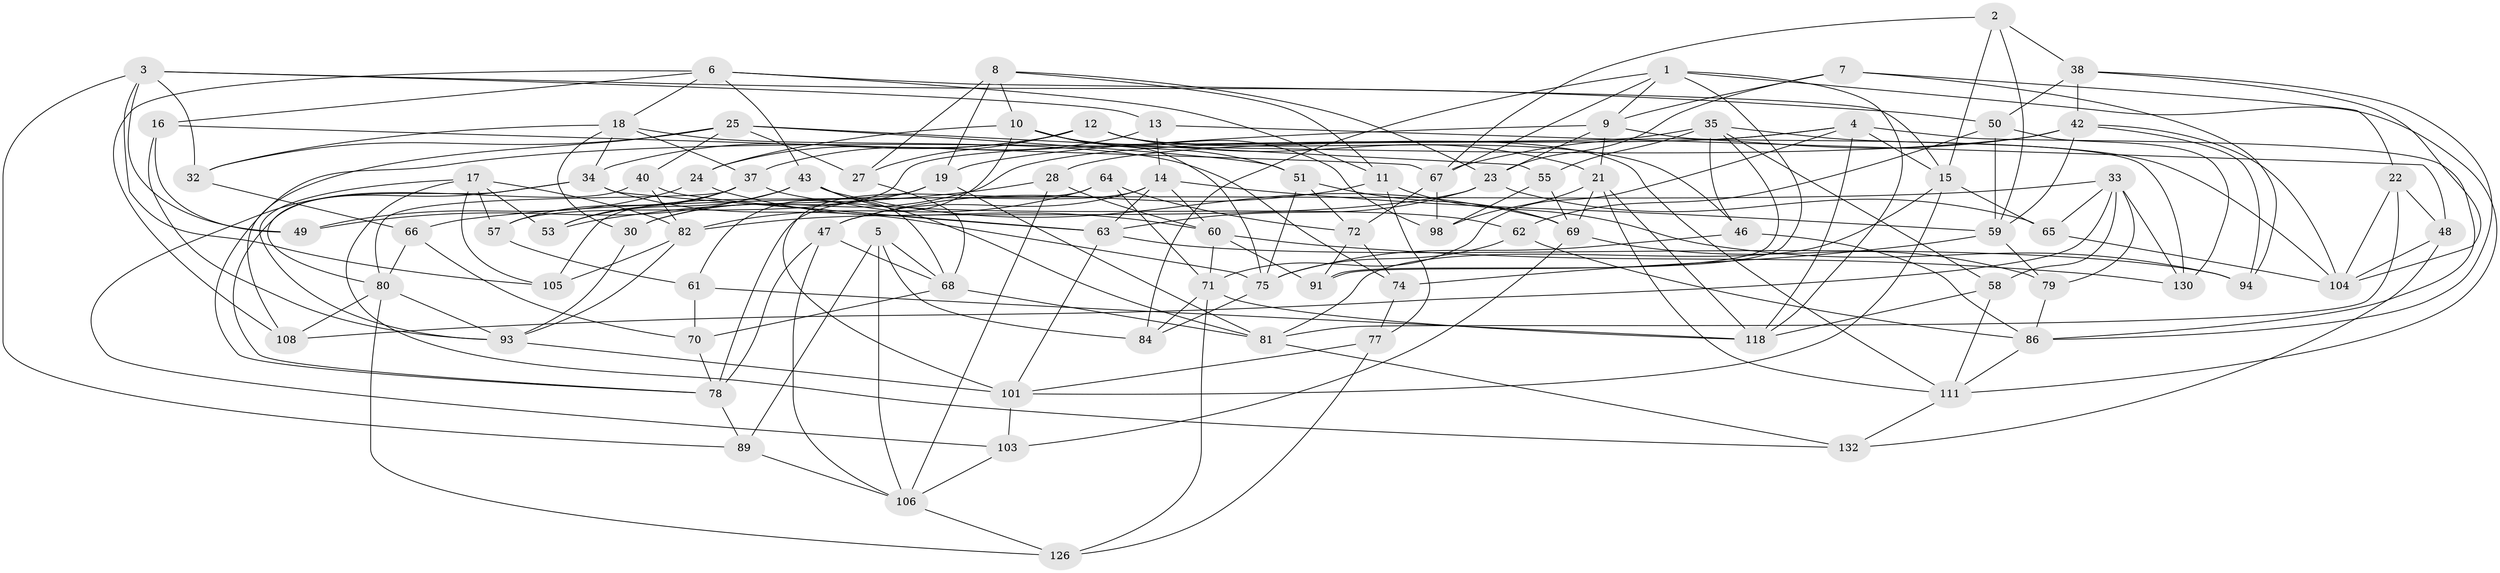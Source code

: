 // original degree distribution, {4: 1.0}
// Generated by graph-tools (version 1.1) at 2025/42/03/06/25 10:42:26]
// undirected, 86 vertices, 215 edges
graph export_dot {
graph [start="1"]
  node [color=gray90,style=filled];
  1 [super="+45"];
  2;
  3 [super="+41"];
  4 [super="+54"];
  5;
  6 [super="+92"];
  7;
  8 [super="+97"];
  9 [super="+26"];
  10 [super="+20"];
  11 [super="+114"];
  12 [super="+90"];
  13;
  14 [super="+29"];
  15 [super="+31"];
  16;
  17 [super="+36"];
  18 [super="+124"];
  19 [super="+39"];
  21 [super="+52"];
  22;
  23 [super="+116"];
  24;
  25 [super="+107"];
  27;
  28;
  30;
  32;
  33 [super="+112"];
  34 [super="+121"];
  35 [super="+120"];
  37 [super="+44"];
  38 [super="+56"];
  40;
  42 [super="+100"];
  43 [super="+85"];
  46;
  47 [super="+125"];
  48;
  49;
  50 [super="+113"];
  51 [super="+96"];
  53;
  55;
  57;
  58;
  59 [super="+76"];
  60 [super="+127"];
  61;
  62;
  63 [super="+133"];
  64;
  65;
  66;
  67 [super="+95"];
  68 [super="+115"];
  69 [super="+117"];
  70;
  71 [super="+88"];
  72 [super="+73"];
  74;
  75 [super="+109"];
  77;
  78 [super="+110"];
  79;
  80 [super="+83"];
  81 [super="+99"];
  82 [super="+123"];
  84;
  86 [super="+87"];
  89;
  91;
  93 [super="+102"];
  94;
  98;
  101 [super="+119"];
  103;
  104 [super="+129"];
  105;
  106 [super="+131"];
  108;
  111 [super="+122"];
  118 [super="+128"];
  126;
  130;
  132;
  1 -- 91;
  1 -- 9;
  1 -- 67;
  1 -- 84;
  1 -- 111;
  1 -- 118;
  2 -- 38;
  2 -- 67;
  2 -- 59;
  2 -- 15;
  3 -- 13;
  3 -- 32;
  3 -- 49;
  3 -- 89;
  3 -- 105;
  3 -- 50;
  4 -- 28;
  4 -- 86;
  4 -- 118;
  4 -- 71;
  4 -- 30;
  4 -- 15;
  5 -- 89;
  5 -- 84;
  5 -- 106;
  5 -- 68;
  6 -- 16;
  6 -- 18;
  6 -- 11;
  6 -- 43;
  6 -- 108;
  6 -- 15;
  7 -- 22;
  7 -- 23;
  7 -- 94;
  7 -- 9;
  8 -- 11;
  8 -- 19 [weight=2];
  8 -- 27;
  8 -- 10;
  8 -- 23;
  9 -- 19;
  9 -- 21;
  9 -- 130;
  9 -- 23;
  10 -- 51;
  10 -- 24;
  10 -- 98;
  10 -- 75;
  10 -- 61;
  11 -- 94;
  11 -- 77;
  11 -- 47 [weight=2];
  12 -- 24;
  12 -- 21;
  12 -- 27;
  12 -- 34;
  12 -- 46;
  12 -- 111;
  13 -- 48;
  13 -- 37;
  13 -- 14;
  14 -- 60;
  14 -- 63;
  14 -- 47;
  14 -- 78;
  14 -- 59;
  15 -- 65;
  15 -- 81;
  15 -- 101;
  16 -- 49;
  16 -- 93;
  16 -- 67;
  17 -- 57;
  17 -- 82;
  17 -- 132;
  17 -- 53;
  17 -- 105;
  17 -- 93;
  18 -- 34;
  18 -- 74;
  18 -- 32;
  18 -- 30;
  18 -- 37;
  19 -- 30;
  19 -- 105;
  19 -- 81;
  21 -- 98;
  21 -- 118;
  21 -- 111;
  21 -- 69;
  22 -- 104;
  22 -- 48;
  22 -- 81;
  23 -- 65;
  23 -- 63;
  23 -- 82;
  24 -- 49;
  24 -- 60;
  25 -- 40;
  25 -- 108;
  25 -- 32;
  25 -- 27;
  25 -- 51;
  25 -- 55;
  27 -- 68;
  28 -- 53;
  28 -- 60;
  28 -- 106;
  30 -- 93;
  32 -- 66;
  33 -- 108;
  33 -- 66;
  33 -- 130;
  33 -- 65;
  33 -- 58;
  33 -- 79;
  34 -- 75;
  34 -- 80;
  34 -- 103;
  34 -- 63;
  35 -- 46;
  35 -- 91;
  35 -- 55;
  35 -- 104;
  35 -- 57;
  35 -- 58;
  37 -- 53;
  37 -- 57;
  37 -- 62;
  37 -- 80;
  38 -- 104;
  38 -- 86;
  38 -- 50 [weight=2];
  38 -- 42;
  40 -- 78;
  40 -- 82;
  40 -- 63;
  42 -- 94;
  42 -- 104;
  42 -- 67;
  42 -- 59;
  42 -- 78;
  43 -- 68;
  43 -- 81;
  43 -- 53;
  43 -- 49;
  43 -- 69;
  46 -- 75;
  46 -- 86;
  47 -- 78;
  47 -- 68;
  47 -- 106;
  48 -- 132;
  48 -- 104;
  50 -- 59;
  50 -- 130;
  50 -- 62;
  51 -- 72 [weight=2];
  51 -- 75;
  51 -- 69;
  55 -- 98;
  55 -- 69;
  57 -- 61;
  58 -- 111;
  58 -- 118;
  59 -- 74;
  59 -- 79;
  60 -- 91;
  60 -- 130;
  60 -- 71;
  61 -- 118;
  61 -- 70;
  62 -- 75;
  62 -- 86;
  63 -- 94;
  63 -- 101;
  64 -- 101;
  64 -- 71;
  64 -- 82;
  64 -- 72;
  65 -- 104;
  66 -- 70;
  66 -- 80;
  67 -- 72;
  67 -- 98;
  68 -- 70;
  68 -- 81;
  69 -- 103;
  69 -- 79;
  70 -- 78;
  71 -- 118;
  71 -- 84;
  71 -- 126;
  72 -- 91;
  72 -- 74;
  74 -- 77;
  75 -- 84;
  77 -- 126;
  77 -- 101;
  78 -- 89;
  79 -- 86;
  80 -- 126;
  80 -- 108;
  80 -- 93;
  81 -- 132;
  82 -- 93;
  82 -- 105;
  86 -- 111;
  89 -- 106;
  93 -- 101;
  101 -- 103;
  103 -- 106;
  106 -- 126;
  111 -- 132;
}
